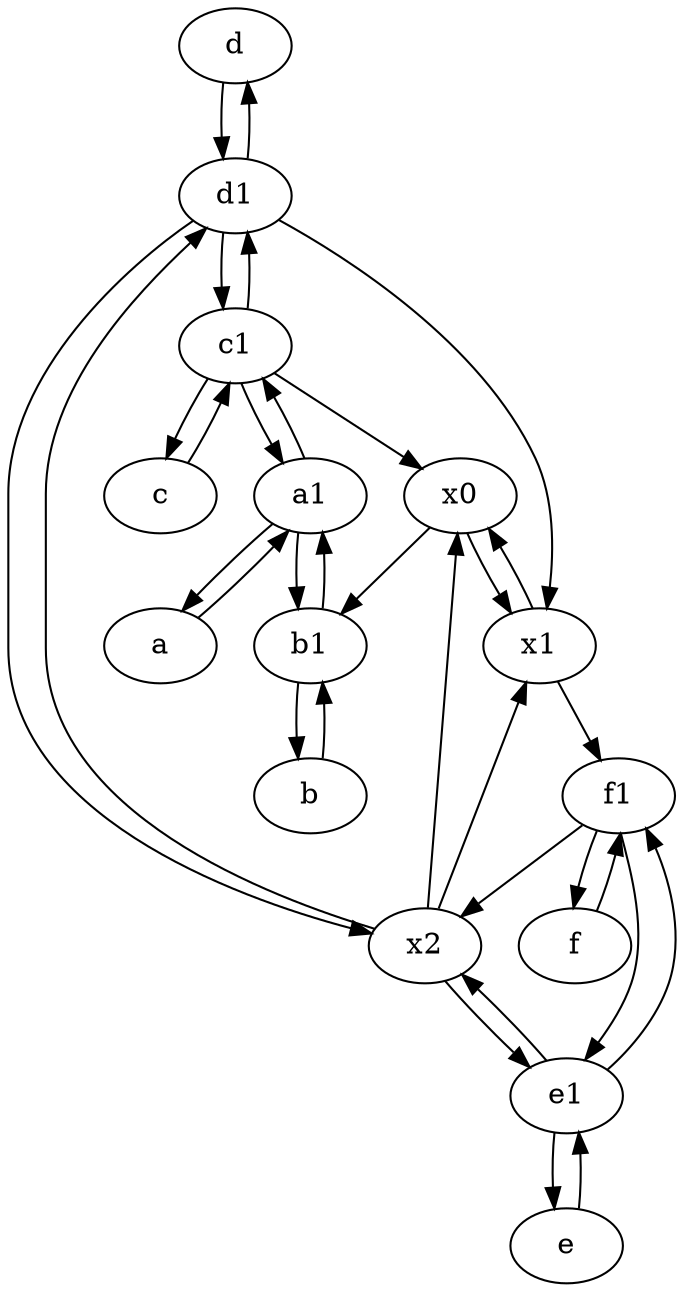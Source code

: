 digraph  {
	d [pos="20,30!"];
	x2;
	c [pos="20,10!"];
	a1 [pos="40,15!"];
	f1;
	e [pos="30,50!"];
	f [pos="15,45!"];
	x0;
	x1;
	b1 [pos="45,20!"];
	b [pos="50,20!"];
	e1 [pos="25,45!"];
	c1 [pos="30,15!"];
	d1 [pos="25,30!"];
	a [pos="40,10!"];
	a1 -> b1;
	x0 -> x1;
	x1 -> x0;
	d1 -> x2;
	d1 -> x1;
	c1 -> x0;
	b1 -> b;
	c -> c1;
	f -> f1;
	f1 -> x2;
	b -> b1;
	x2 -> x0;
	x2 -> x1;
	a1 -> c1;
	c1 -> c;
	e1 -> x2;
	e -> e1;
	f1 -> e1;
	e1 -> e;
	b1 -> a1;
	e1 -> f1;
	c1 -> a1;
	x1 -> f1;
	d -> d1;
	a1 -> a;
	a -> a1;
	f1 -> f;
	c1 -> d1;
	x2 -> e1;
	d1 -> d;
	d1 -> c1;
	x0 -> b1;
	x2 -> d1;

	}